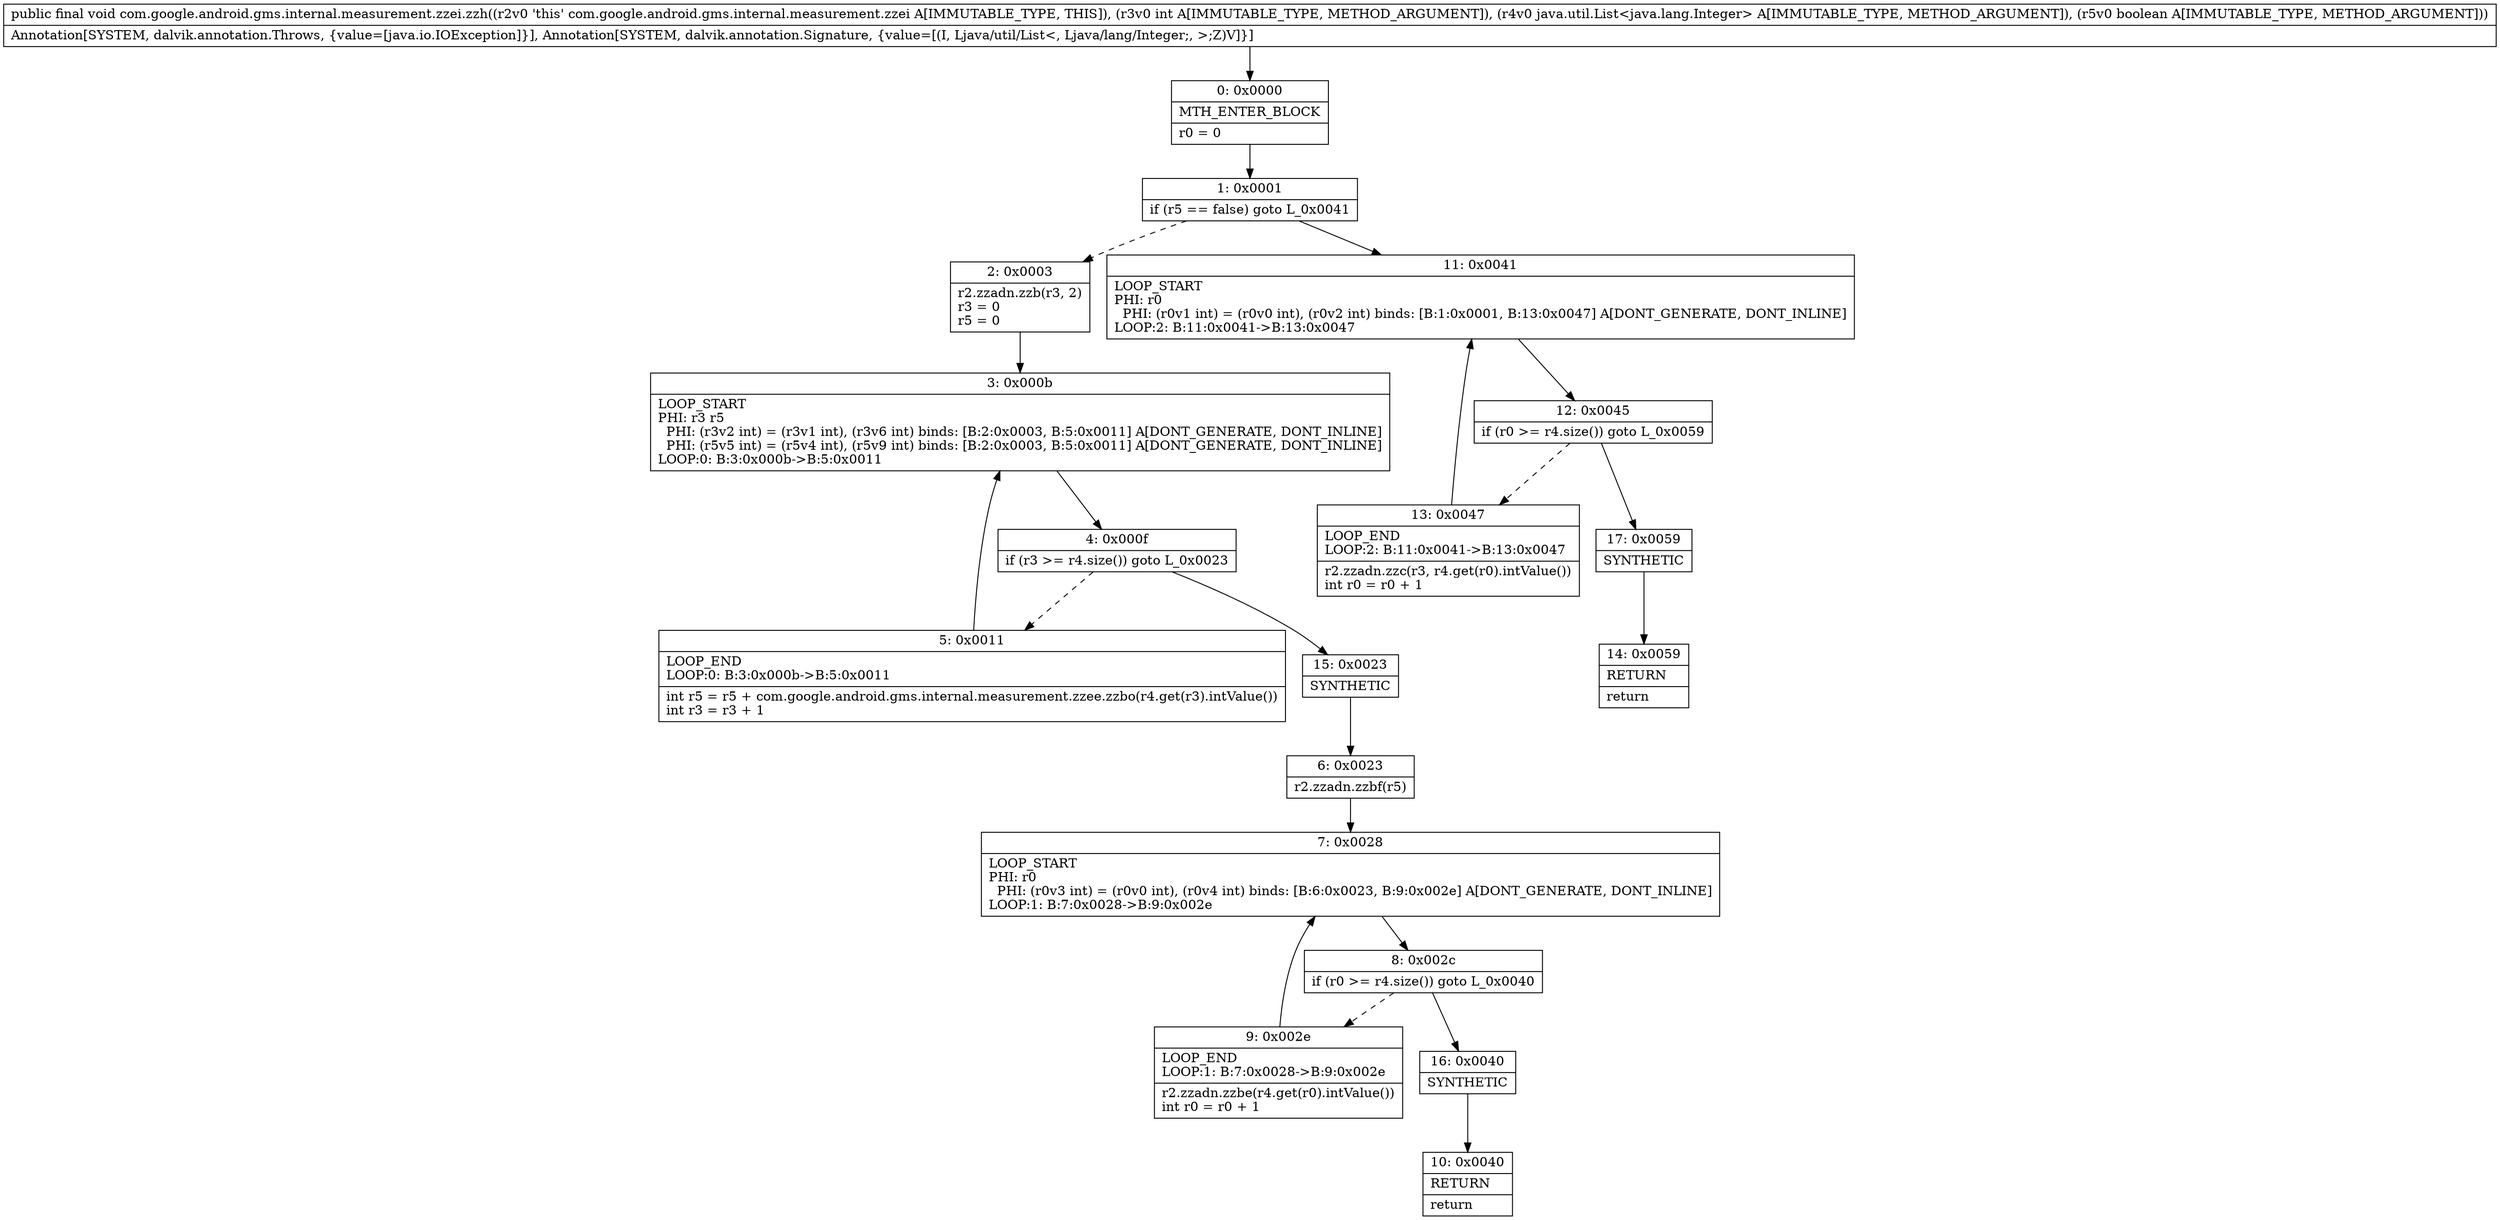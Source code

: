 digraph "CFG forcom.google.android.gms.internal.measurement.zzei.zzh(ILjava\/util\/List;Z)V" {
Node_0 [shape=record,label="{0\:\ 0x0000|MTH_ENTER_BLOCK\l|r0 = 0\l}"];
Node_1 [shape=record,label="{1\:\ 0x0001|if (r5 == false) goto L_0x0041\l}"];
Node_2 [shape=record,label="{2\:\ 0x0003|r2.zzadn.zzb(r3, 2)\lr3 = 0\lr5 = 0\l}"];
Node_3 [shape=record,label="{3\:\ 0x000b|LOOP_START\lPHI: r3 r5 \l  PHI: (r3v2 int) = (r3v1 int), (r3v6 int) binds: [B:2:0x0003, B:5:0x0011] A[DONT_GENERATE, DONT_INLINE]\l  PHI: (r5v5 int) = (r5v4 int), (r5v9 int) binds: [B:2:0x0003, B:5:0x0011] A[DONT_GENERATE, DONT_INLINE]\lLOOP:0: B:3:0x000b\-\>B:5:0x0011\l}"];
Node_4 [shape=record,label="{4\:\ 0x000f|if (r3 \>= r4.size()) goto L_0x0023\l}"];
Node_5 [shape=record,label="{5\:\ 0x0011|LOOP_END\lLOOP:0: B:3:0x000b\-\>B:5:0x0011\l|int r5 = r5 + com.google.android.gms.internal.measurement.zzee.zzbo(r4.get(r3).intValue())\lint r3 = r3 + 1\l}"];
Node_6 [shape=record,label="{6\:\ 0x0023|r2.zzadn.zzbf(r5)\l}"];
Node_7 [shape=record,label="{7\:\ 0x0028|LOOP_START\lPHI: r0 \l  PHI: (r0v3 int) = (r0v0 int), (r0v4 int) binds: [B:6:0x0023, B:9:0x002e] A[DONT_GENERATE, DONT_INLINE]\lLOOP:1: B:7:0x0028\-\>B:9:0x002e\l}"];
Node_8 [shape=record,label="{8\:\ 0x002c|if (r0 \>= r4.size()) goto L_0x0040\l}"];
Node_9 [shape=record,label="{9\:\ 0x002e|LOOP_END\lLOOP:1: B:7:0x0028\-\>B:9:0x002e\l|r2.zzadn.zzbe(r4.get(r0).intValue())\lint r0 = r0 + 1\l}"];
Node_10 [shape=record,label="{10\:\ 0x0040|RETURN\l|return\l}"];
Node_11 [shape=record,label="{11\:\ 0x0041|LOOP_START\lPHI: r0 \l  PHI: (r0v1 int) = (r0v0 int), (r0v2 int) binds: [B:1:0x0001, B:13:0x0047] A[DONT_GENERATE, DONT_INLINE]\lLOOP:2: B:11:0x0041\-\>B:13:0x0047\l}"];
Node_12 [shape=record,label="{12\:\ 0x0045|if (r0 \>= r4.size()) goto L_0x0059\l}"];
Node_13 [shape=record,label="{13\:\ 0x0047|LOOP_END\lLOOP:2: B:11:0x0041\-\>B:13:0x0047\l|r2.zzadn.zzc(r3, r4.get(r0).intValue())\lint r0 = r0 + 1\l}"];
Node_14 [shape=record,label="{14\:\ 0x0059|RETURN\l|return\l}"];
Node_15 [shape=record,label="{15\:\ 0x0023|SYNTHETIC\l}"];
Node_16 [shape=record,label="{16\:\ 0x0040|SYNTHETIC\l}"];
Node_17 [shape=record,label="{17\:\ 0x0059|SYNTHETIC\l}"];
MethodNode[shape=record,label="{public final void com.google.android.gms.internal.measurement.zzei.zzh((r2v0 'this' com.google.android.gms.internal.measurement.zzei A[IMMUTABLE_TYPE, THIS]), (r3v0 int A[IMMUTABLE_TYPE, METHOD_ARGUMENT]), (r4v0 java.util.List\<java.lang.Integer\> A[IMMUTABLE_TYPE, METHOD_ARGUMENT]), (r5v0 boolean A[IMMUTABLE_TYPE, METHOD_ARGUMENT]))  | Annotation[SYSTEM, dalvik.annotation.Throws, \{value=[java.io.IOException]\}], Annotation[SYSTEM, dalvik.annotation.Signature, \{value=[(I, Ljava\/util\/List\<, Ljava\/lang\/Integer;, \>;Z)V]\}]\l}"];
MethodNode -> Node_0;
Node_0 -> Node_1;
Node_1 -> Node_2[style=dashed];
Node_1 -> Node_11;
Node_2 -> Node_3;
Node_3 -> Node_4;
Node_4 -> Node_5[style=dashed];
Node_4 -> Node_15;
Node_5 -> Node_3;
Node_6 -> Node_7;
Node_7 -> Node_8;
Node_8 -> Node_9[style=dashed];
Node_8 -> Node_16;
Node_9 -> Node_7;
Node_11 -> Node_12;
Node_12 -> Node_13[style=dashed];
Node_12 -> Node_17;
Node_13 -> Node_11;
Node_15 -> Node_6;
Node_16 -> Node_10;
Node_17 -> Node_14;
}

